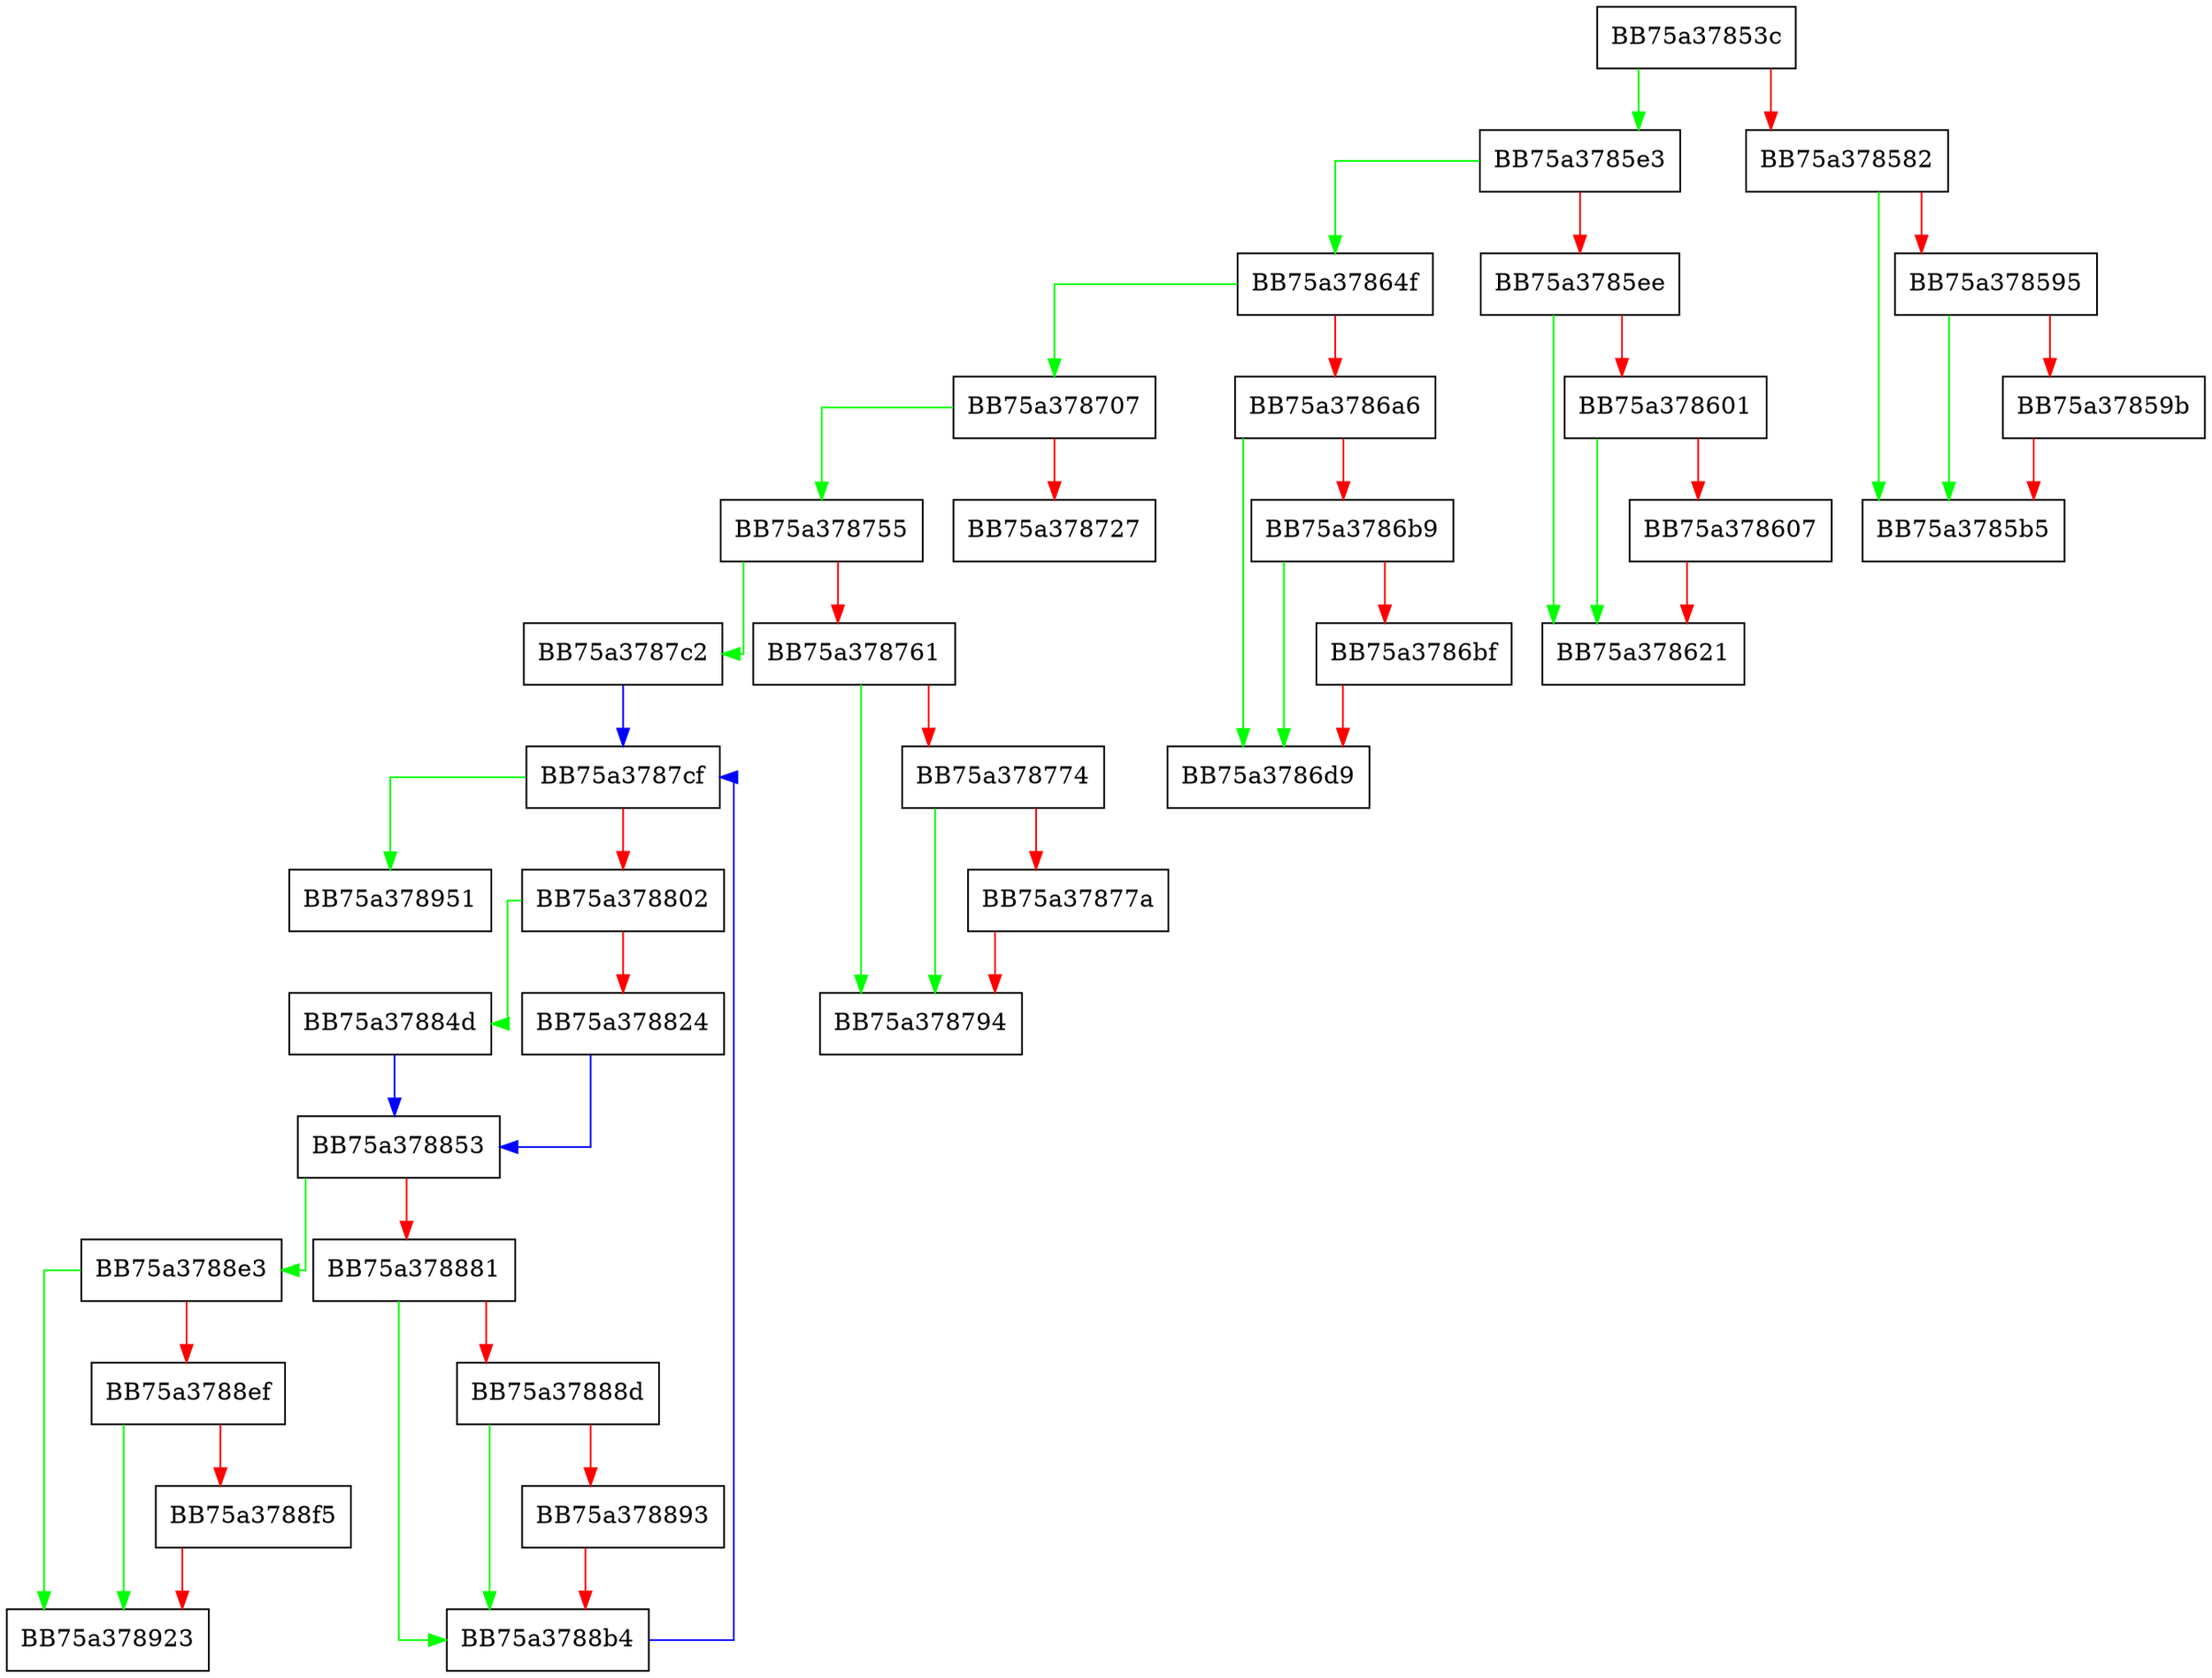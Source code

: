 digraph LoadCache {
  node [shape="box"];
  graph [splines=ortho];
  BB75a37853c -> BB75a3785e3 [color="green"];
  BB75a37853c -> BB75a378582 [color="red"];
  BB75a378582 -> BB75a3785b5 [color="green"];
  BB75a378582 -> BB75a378595 [color="red"];
  BB75a378595 -> BB75a3785b5 [color="green"];
  BB75a378595 -> BB75a37859b [color="red"];
  BB75a37859b -> BB75a3785b5 [color="red"];
  BB75a3785e3 -> BB75a37864f [color="green"];
  BB75a3785e3 -> BB75a3785ee [color="red"];
  BB75a3785ee -> BB75a378621 [color="green"];
  BB75a3785ee -> BB75a378601 [color="red"];
  BB75a378601 -> BB75a378621 [color="green"];
  BB75a378601 -> BB75a378607 [color="red"];
  BB75a378607 -> BB75a378621 [color="red"];
  BB75a37864f -> BB75a378707 [color="green"];
  BB75a37864f -> BB75a3786a6 [color="red"];
  BB75a3786a6 -> BB75a3786d9 [color="green"];
  BB75a3786a6 -> BB75a3786b9 [color="red"];
  BB75a3786b9 -> BB75a3786d9 [color="green"];
  BB75a3786b9 -> BB75a3786bf [color="red"];
  BB75a3786bf -> BB75a3786d9 [color="red"];
  BB75a378707 -> BB75a378755 [color="green"];
  BB75a378707 -> BB75a378727 [color="red"];
  BB75a378755 -> BB75a3787c2 [color="green"];
  BB75a378755 -> BB75a378761 [color="red"];
  BB75a378761 -> BB75a378794 [color="green"];
  BB75a378761 -> BB75a378774 [color="red"];
  BB75a378774 -> BB75a378794 [color="green"];
  BB75a378774 -> BB75a37877a [color="red"];
  BB75a37877a -> BB75a378794 [color="red"];
  BB75a3787c2 -> BB75a3787cf [color="blue"];
  BB75a3787cf -> BB75a378951 [color="green"];
  BB75a3787cf -> BB75a378802 [color="red"];
  BB75a378802 -> BB75a37884d [color="green"];
  BB75a378802 -> BB75a378824 [color="red"];
  BB75a378824 -> BB75a378853 [color="blue"];
  BB75a37884d -> BB75a378853 [color="blue"];
  BB75a378853 -> BB75a3788e3 [color="green"];
  BB75a378853 -> BB75a378881 [color="red"];
  BB75a378881 -> BB75a3788b4 [color="green"];
  BB75a378881 -> BB75a37888d [color="red"];
  BB75a37888d -> BB75a3788b4 [color="green"];
  BB75a37888d -> BB75a378893 [color="red"];
  BB75a378893 -> BB75a3788b4 [color="red"];
  BB75a3788b4 -> BB75a3787cf [color="blue"];
  BB75a3788e3 -> BB75a378923 [color="green"];
  BB75a3788e3 -> BB75a3788ef [color="red"];
  BB75a3788ef -> BB75a378923 [color="green"];
  BB75a3788ef -> BB75a3788f5 [color="red"];
  BB75a3788f5 -> BB75a378923 [color="red"];
}